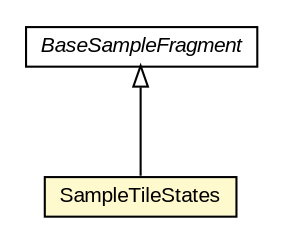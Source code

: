 #!/usr/local/bin/dot
#
# Class diagram 
# Generated by UMLGraph version R5_6-24-gf6e263 (http://www.umlgraph.org/)
#

digraph G {
	edge [fontname="arial",fontsize=10,labelfontname="arial",labelfontsize=10];
	node [fontname="arial",fontsize=10,shape=plaintext];
	nodesep=0.25;
	ranksep=0.5;
	// org.osmdroid.samplefragments.BaseSampleFragment
	c47128 [label=<<table title="org.osmdroid.samplefragments.BaseSampleFragment" border="0" cellborder="1" cellspacing="0" cellpadding="2" port="p" href="../BaseSampleFragment.html">
		<tr><td><table border="0" cellspacing="0" cellpadding="1">
<tr><td align="center" balign="center"><font face="arial italic"> BaseSampleFragment </font></td></tr>
		</table></td></tr>
		</table>>, URL="../BaseSampleFragment.html", fontname="arial", fontcolor="black", fontsize=10.0];
	// org.osmdroid.samplefragments.tileproviders.SampleTileStates
	c47251 [label=<<table title="org.osmdroid.samplefragments.tileproviders.SampleTileStates" border="0" cellborder="1" cellspacing="0" cellpadding="2" port="p" bgcolor="lemonChiffon" href="./SampleTileStates.html">
		<tr><td><table border="0" cellspacing="0" cellpadding="1">
<tr><td align="center" balign="center"> SampleTileStates </td></tr>
		</table></td></tr>
		</table>>, URL="./SampleTileStates.html", fontname="arial", fontcolor="black", fontsize=10.0];
	//org.osmdroid.samplefragments.tileproviders.SampleTileStates extends org.osmdroid.samplefragments.BaseSampleFragment
	c47128:p -> c47251:p [dir=back,arrowtail=empty];
}

